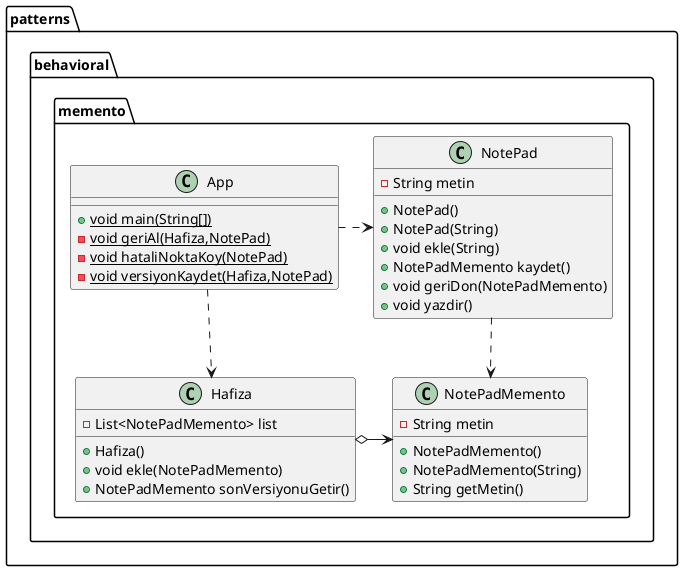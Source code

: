 @startuml
class patterns.behavioral.memento.NotePadMemento {
- String metin
+ NotePadMemento()
+ NotePadMemento(String)
+ String getMetin()
}
class patterns.behavioral.memento.NotePad {
- String metin
+ NotePad()
+ NotePad(String)
+ void ekle(String)
+ NotePadMemento kaydet()
+ void geriDon(NotePadMemento)
+ void yazdir()
}
class patterns.behavioral.memento.App {
+ {static} void main(String[])
- {static} void geriAl(Hafiza,NotePad)
- {static} void hataliNoktaKoy(NotePad)
- {static} void versiyonKaydet(Hafiza,NotePad)
}
class patterns.behavioral.memento.Hafiza {
- List<NotePadMemento> list
+ Hafiza()
+ void ekle(NotePadMemento)
+ NotePadMemento sonVersiyonuGetir()
}
patterns.behavioral.memento.Hafiza o-> patterns.behavioral.memento.NotePadMemento
patterns.behavioral.memento.NotePad ..> patterns.behavioral.memento.NotePadMemento
patterns.behavioral.memento.App .> patterns.behavioral.memento.Hafiza
patterns.behavioral.memento.App .> patterns.behavioral.memento.NotePad
@enduml
